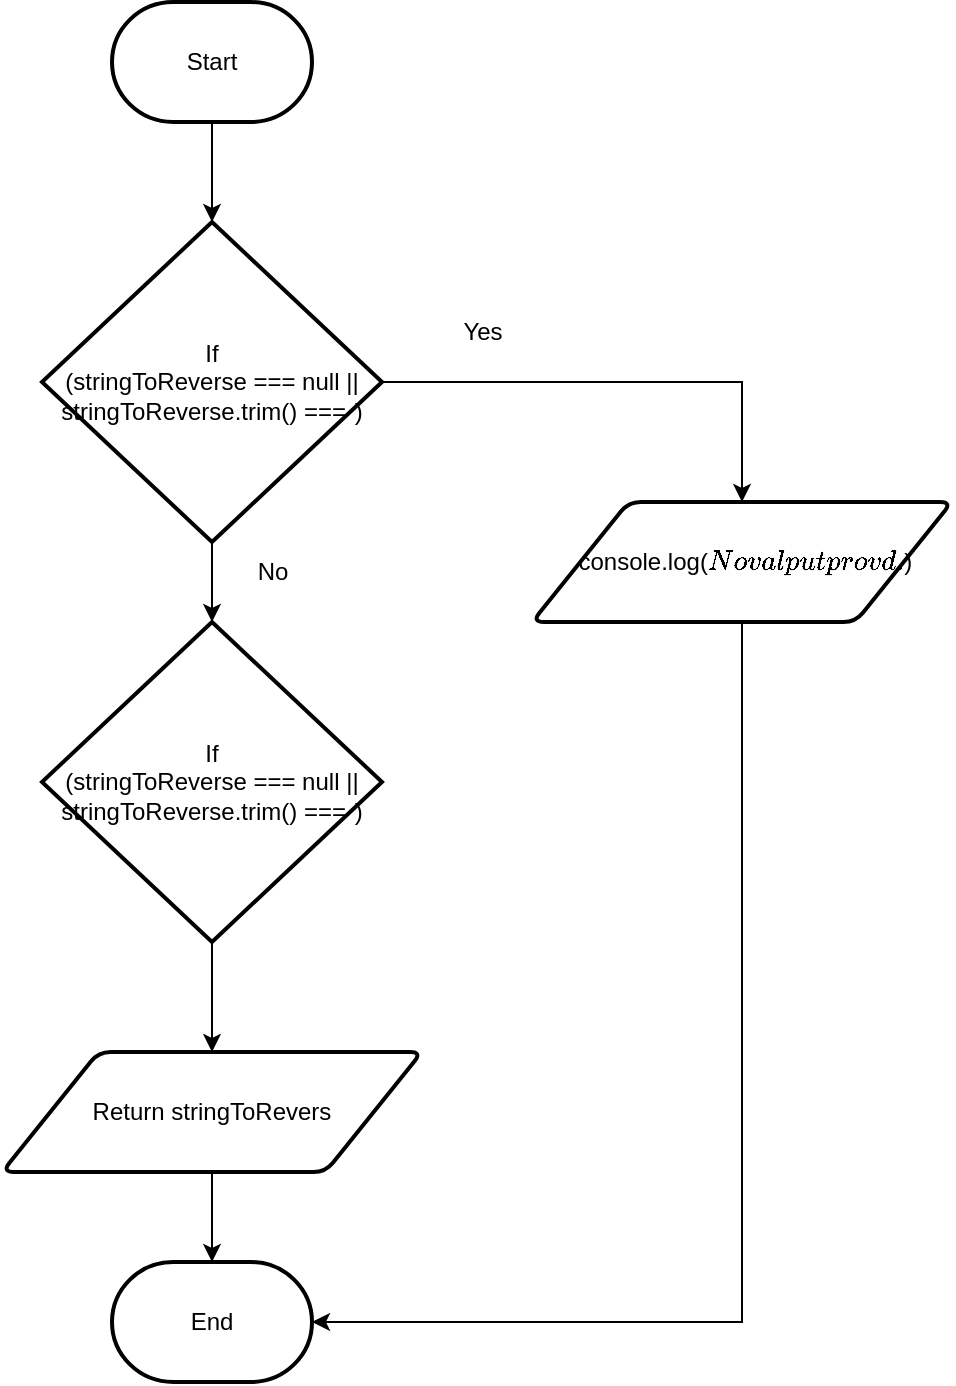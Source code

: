<mxfile>
    <diagram id="0bJd9kBH1epnYv7f2NpT" name="Page-1">
        <mxGraphModel dx="1272" dy="656" grid="1" gridSize="10" guides="1" tooltips="1" connect="1" arrows="1" fold="1" page="1" pageScale="1" pageWidth="827" pageHeight="1169" math="0" shadow="0">
            <root>
                <mxCell id="0"/>
                <mxCell id="1" parent="0"/>
                <mxCell id="11" style="edgeStyle=orthogonalEdgeStyle;rounded=0;html=1;exitX=0.5;exitY=1;exitDx=0;exitDy=0;entryX=1;entryY=0.5;entryDx=0;entryDy=0;entryPerimeter=0;" edge="1" parent="1" source="2" target="5">
                    <mxGeometry relative="1" as="geometry"/>
                </mxCell>
                <mxCell id="2" value="&amp;nbsp;console.log(`No valid input provided.`)" style="shape=parallelogram;html=1;strokeWidth=2;perimeter=parallelogramPerimeter;whiteSpace=wrap;rounded=1;arcSize=12;size=0.23;" vertex="1" parent="1">
                    <mxGeometry x="370" y="280" width="210" height="60" as="geometry"/>
                </mxCell>
                <mxCell id="8" value="" style="edgeStyle=orthogonalEdgeStyle;rounded=0;html=1;" edge="1" parent="1" source="3" target="4">
                    <mxGeometry relative="1" as="geometry"/>
                </mxCell>
                <mxCell id="3" value="Start" style="strokeWidth=2;html=1;shape=mxgraph.flowchart.terminator;whiteSpace=wrap;" vertex="1" parent="1">
                    <mxGeometry x="160" y="30" width="100" height="60" as="geometry"/>
                </mxCell>
                <mxCell id="7" style="edgeStyle=orthogonalEdgeStyle;html=1;exitX=1;exitY=0.5;exitDx=0;exitDy=0;exitPerimeter=0;entryX=0.5;entryY=0;entryDx=0;entryDy=0;rounded=0;" edge="1" parent="1" source="4" target="2">
                    <mxGeometry relative="1" as="geometry"/>
                </mxCell>
                <mxCell id="9" value="" style="edgeStyle=orthogonalEdgeStyle;rounded=0;html=1;exitX=0.5;exitY=1;exitDx=0;exitDy=0;exitPerimeter=0;" edge="1" parent="1" source="13" target="6">
                    <mxGeometry relative="1" as="geometry">
                        <mxPoint x="210" y="500" as="sourcePoint"/>
                    </mxGeometry>
                </mxCell>
                <mxCell id="14" style="edgeStyle=orthogonalEdgeStyle;rounded=0;html=1;exitX=0.5;exitY=1;exitDx=0;exitDy=0;exitPerimeter=0;entryX=0.5;entryY=0;entryDx=0;entryDy=0;entryPerimeter=0;" edge="1" parent="1" source="4" target="13">
                    <mxGeometry relative="1" as="geometry"/>
                </mxCell>
                <mxCell id="4" value="If&lt;br&gt;(stringToReverse === null || stringToReverse.trim() === ``)" style="strokeWidth=2;html=1;shape=mxgraph.flowchart.decision;whiteSpace=wrap;" vertex="1" parent="1">
                    <mxGeometry x="125" y="140" width="170" height="160" as="geometry"/>
                </mxCell>
                <mxCell id="5" value="End" style="strokeWidth=2;html=1;shape=mxgraph.flowchart.terminator;whiteSpace=wrap;" vertex="1" parent="1">
                    <mxGeometry x="160" y="660" width="100" height="60" as="geometry"/>
                </mxCell>
                <mxCell id="10" value="" style="edgeStyle=orthogonalEdgeStyle;rounded=0;html=1;entryX=0.5;entryY=0;entryDx=0;entryDy=0;entryPerimeter=0;" edge="1" parent="1" source="6" target="5">
                    <mxGeometry relative="1" as="geometry">
                        <mxPoint x="210" y="710" as="targetPoint"/>
                    </mxGeometry>
                </mxCell>
                <mxCell id="6" value="Return&amp;nbsp;stringToRevers" style="shape=parallelogram;html=1;strokeWidth=2;perimeter=parallelogramPerimeter;whiteSpace=wrap;rounded=1;arcSize=12;size=0.23;" vertex="1" parent="1">
                    <mxGeometry x="105" y="555" width="210" height="60" as="geometry"/>
                </mxCell>
                <mxCell id="13" value="If&lt;br&gt;(stringToReverse === null || stringToReverse.trim() === ``)" style="strokeWidth=2;html=1;shape=mxgraph.flowchart.decision;whiteSpace=wrap;" vertex="1" parent="1">
                    <mxGeometry x="125" y="340" width="170" height="160" as="geometry"/>
                </mxCell>
                <mxCell id="15" value="Yes" style="text;html=1;align=center;verticalAlign=middle;resizable=0;points=[];autosize=1;strokeColor=none;fillColor=none;" vertex="1" parent="1">
                    <mxGeometry x="325" y="180" width="40" height="30" as="geometry"/>
                </mxCell>
                <mxCell id="16" value="No" style="text;html=1;align=center;verticalAlign=middle;resizable=0;points=[];autosize=1;strokeColor=none;fillColor=none;" vertex="1" parent="1">
                    <mxGeometry x="220" y="300" width="40" height="30" as="geometry"/>
                </mxCell>
            </root>
        </mxGraphModel>
    </diagram>
</mxfile>